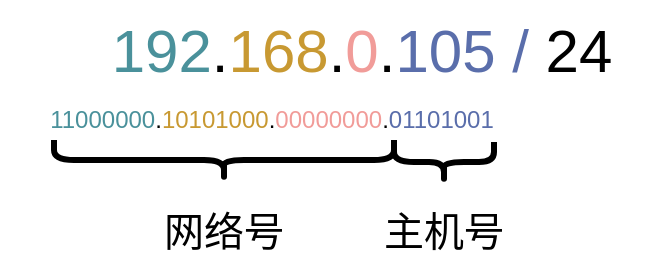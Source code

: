 <mxfile version="14.5.1" type="github">
  <diagram id="jk84KoCiqGRbvonOO5nR" name="Page-1">
    <mxGraphModel dx="437" dy="490" grid="1" gridSize="10" guides="1" tooltips="1" connect="1" arrows="1" fold="1" page="1" pageScale="1" pageWidth="400" pageHeight="190" math="0" shadow="0">
      <root>
        <mxCell id="0" />
        <mxCell id="1" parent="0" />
        <mxCell id="XSbDL2rr6Gyu1OlXZJMn-2" value="&lt;font style=&quot;font-size: 30px&quot;&gt;&lt;font color=&quot;#4a919b&quot;&gt;192&lt;/font&gt;.&lt;font color=&quot;#c89932&quot;&gt;168&lt;/font&gt;.&lt;font color=&quot;#f19c99&quot;&gt;0&lt;/font&gt;.&lt;font color=&quot;#5a6eab&quot;&gt;105 / &lt;/font&gt;24&lt;/font&gt;" style="text;html=1;strokeColor=none;fillColor=none;align=center;verticalAlign=middle;whiteSpace=wrap;rounded=0;" parent="1" vertex="1">
          <mxGeometry x="60" y="32" width="290" height="50" as="geometry" />
        </mxCell>
        <mxCell id="XSbDL2rr6Gyu1OlXZJMn-3" value="&lt;span style=&quot;background-color: rgb(255 , 255 , 255)&quot;&gt;&lt;font style=&quot;font-size: 12px&quot;&gt;&lt;font color=&quot;#4a919b&quot;&gt;11000000&lt;/font&gt;.&lt;font color=&quot;#c89932&quot;&gt;10101000&lt;/font&gt;.&lt;font color=&quot;#f19c99&quot;&gt;00000000&lt;/font&gt;.&lt;font color=&quot;#5a6eab&quot;&gt;01101001&lt;/font&gt;&lt;/font&gt;&lt;/span&gt;" style="text;html=1;strokeColor=none;fillColor=none;align=center;verticalAlign=middle;whiteSpace=wrap;rounded=0;" parent="1" vertex="1">
          <mxGeometry x="24.75" y="82" width="270" height="20" as="geometry" />
        </mxCell>
        <mxCell id="XSbDL2rr6Gyu1OlXZJMn-4" value="" style="shape=curlyBracket;whiteSpace=wrap;html=1;rounded=1;direction=north;fontSize=30;strokeWidth=3;" parent="1" vertex="1">
          <mxGeometry x="51" y="102" width="170" height="20" as="geometry" />
        </mxCell>
        <mxCell id="XSbDL2rr6Gyu1OlXZJMn-5" value="&lt;font style=&quot;font-size: 20px&quot;&gt;网络号&lt;/font&gt;" style="text;html=1;strokeColor=none;fillColor=none;align=center;verticalAlign=middle;whiteSpace=wrap;rounded=0;" parent="1" vertex="1">
          <mxGeometry x="87.25" y="137" width="97.5" height="20" as="geometry" />
        </mxCell>
        <mxCell id="XSbDL2rr6Gyu1OlXZJMn-6" value="" style="shape=curlyBracket;whiteSpace=wrap;html=1;rounded=1;direction=north;fontSize=30;strokeWidth=3;" parent="1" vertex="1">
          <mxGeometry x="221" y="103" width="50" height="20" as="geometry" />
        </mxCell>
        <mxCell id="XSbDL2rr6Gyu1OlXZJMn-7" value="&lt;font style=&quot;font-size: 20px&quot;&gt;主机号&lt;/font&gt;" style="text;html=1;strokeColor=none;fillColor=none;align=center;verticalAlign=middle;whiteSpace=wrap;rounded=0;" parent="1" vertex="1">
          <mxGeometry x="197.25" y="137" width="97.5" height="20" as="geometry" />
        </mxCell>
      </root>
    </mxGraphModel>
  </diagram>
</mxfile>
